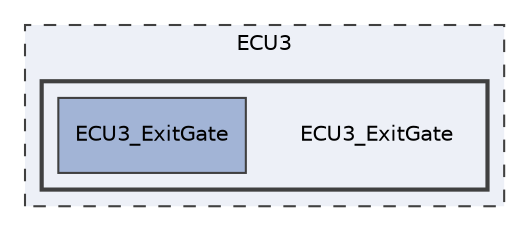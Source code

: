 digraph "C:/Users/Abnaby/Desktop/Unit_10_SecondTermProject/Unit_10_SecondTermProject/ECU3/ECU3_ExitGate"
{
 // LATEX_PDF_SIZE
  edge [fontname="Helvetica",fontsize="10",labelfontname="Helvetica",labelfontsize="10"];
  node [fontname="Helvetica",fontsize="10",shape=record];
  compound=true
  subgraph clusterdir_fb681df5994aa27bbccc366448d5db59 {
    graph [ bgcolor="#edf0f7", pencolor="grey25", style="filled,dashed,", label="ECU3", fontname="Helvetica", fontsize="10", URL="dir_fb681df5994aa27bbccc366448d5db59.html"]
  subgraph clusterdir_5f1e2e517471153cbf707ee0bb0a0b0b {
    graph [ bgcolor="#edf0f7", pencolor="grey25", style="filled,bold,", label="", fontname="Helvetica", fontsize="10", URL="dir_5f1e2e517471153cbf707ee0bb0a0b0b.html"]
    dir_5f1e2e517471153cbf707ee0bb0a0b0b [shape=plaintext, label="ECU3_ExitGate"];
  dir_c8b0dfbf715b7fb7ca30180b5589eb7e [shape=box, label="ECU3_ExitGate", style="filled,", fillcolor="#a2b4d6", color="grey25", URL="dir_c8b0dfbf715b7fb7ca30180b5589eb7e.html"];
  }
  }
}
